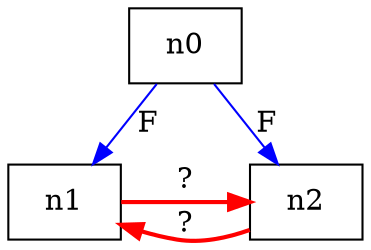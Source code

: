 digraph reducible {
graph [ranksep="0.325", nodesep="0.425"];
node[shape=rectangle];

 n0 -> n1 [label=F, color=blue];
 n0 -> n2 [label=F, color=blue];
 n1 -> n2 [label="?", style=bold, color=red];
 n2 -> n1 [label="?", style=bold, pendwithd=5, color=red];
 {rank = same; n1; n2;}
}
